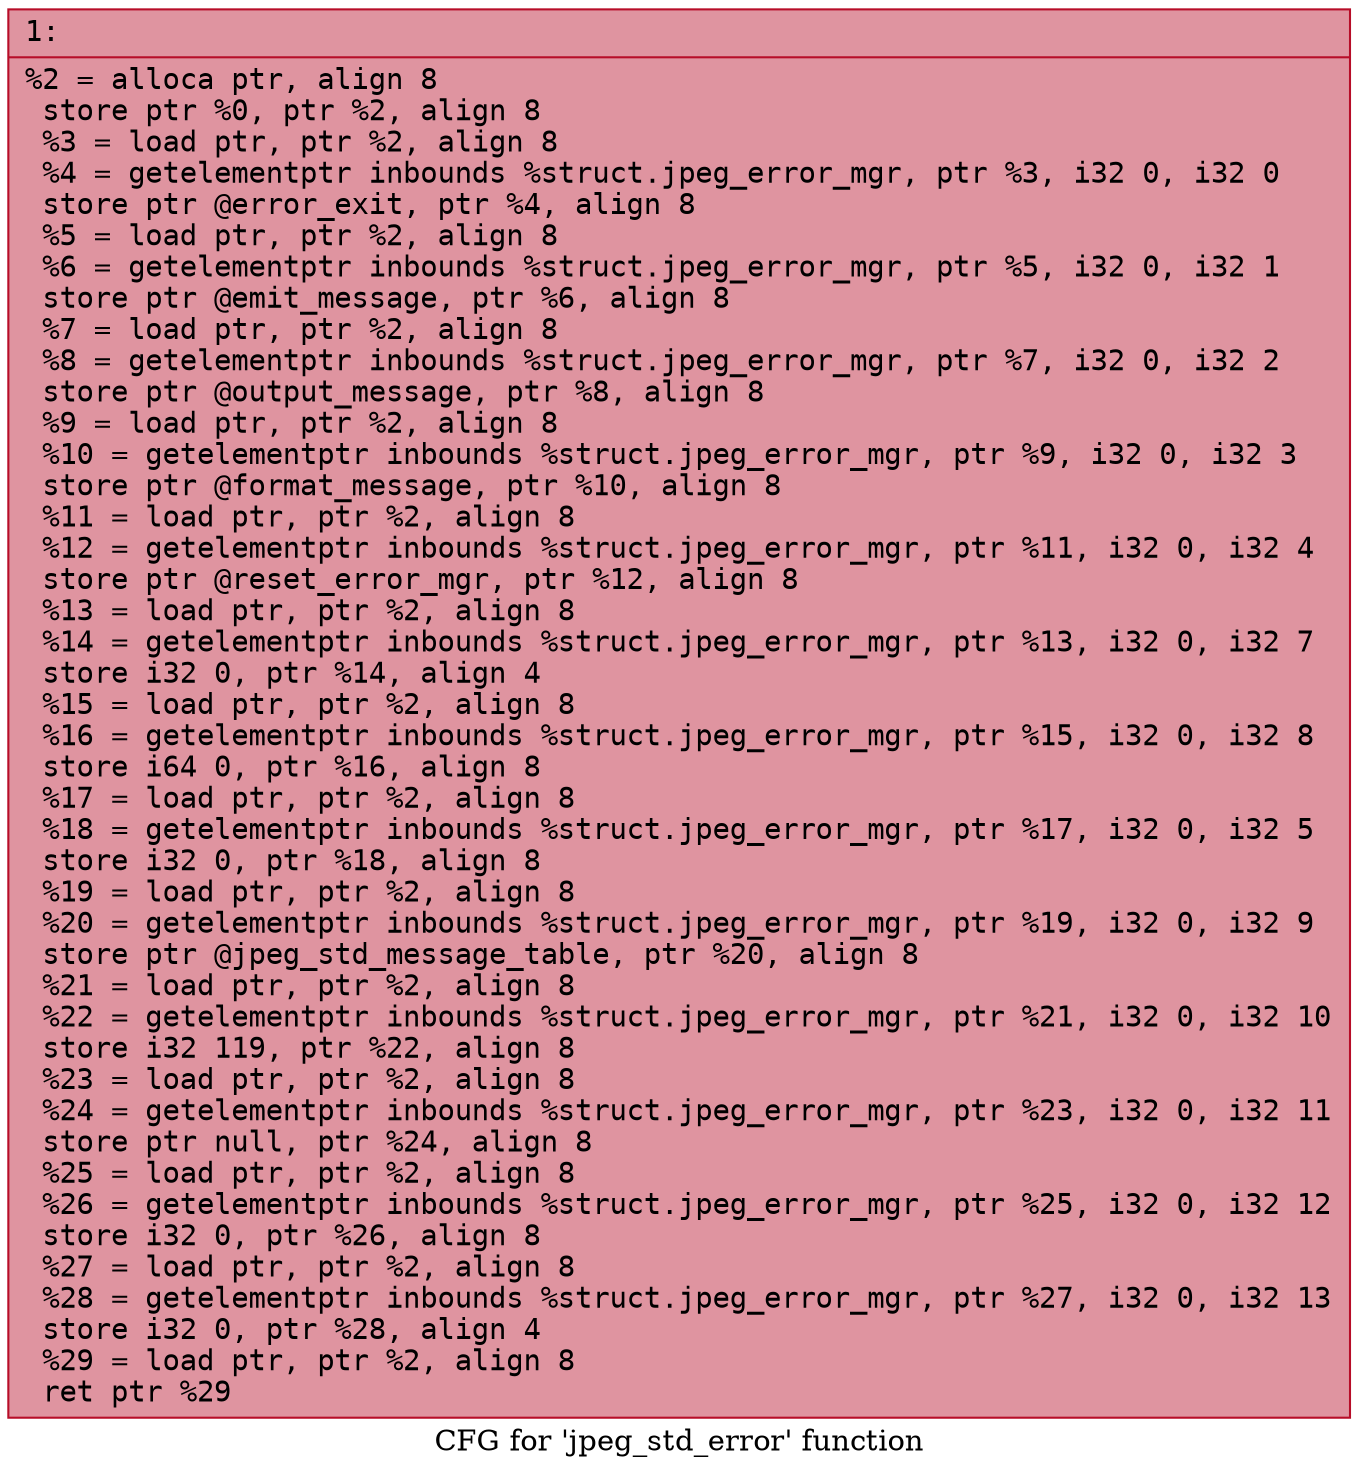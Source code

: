 digraph "CFG for 'jpeg_std_error' function" {
	label="CFG for 'jpeg_std_error' function";

	Node0x600003a36490 [shape=record,color="#b70d28ff", style=filled, fillcolor="#b70d2870" fontname="Courier",label="{1:\l|  %2 = alloca ptr, align 8\l  store ptr %0, ptr %2, align 8\l  %3 = load ptr, ptr %2, align 8\l  %4 = getelementptr inbounds %struct.jpeg_error_mgr, ptr %3, i32 0, i32 0\l  store ptr @error_exit, ptr %4, align 8\l  %5 = load ptr, ptr %2, align 8\l  %6 = getelementptr inbounds %struct.jpeg_error_mgr, ptr %5, i32 0, i32 1\l  store ptr @emit_message, ptr %6, align 8\l  %7 = load ptr, ptr %2, align 8\l  %8 = getelementptr inbounds %struct.jpeg_error_mgr, ptr %7, i32 0, i32 2\l  store ptr @output_message, ptr %8, align 8\l  %9 = load ptr, ptr %2, align 8\l  %10 = getelementptr inbounds %struct.jpeg_error_mgr, ptr %9, i32 0, i32 3\l  store ptr @format_message, ptr %10, align 8\l  %11 = load ptr, ptr %2, align 8\l  %12 = getelementptr inbounds %struct.jpeg_error_mgr, ptr %11, i32 0, i32 4\l  store ptr @reset_error_mgr, ptr %12, align 8\l  %13 = load ptr, ptr %2, align 8\l  %14 = getelementptr inbounds %struct.jpeg_error_mgr, ptr %13, i32 0, i32 7\l  store i32 0, ptr %14, align 4\l  %15 = load ptr, ptr %2, align 8\l  %16 = getelementptr inbounds %struct.jpeg_error_mgr, ptr %15, i32 0, i32 8\l  store i64 0, ptr %16, align 8\l  %17 = load ptr, ptr %2, align 8\l  %18 = getelementptr inbounds %struct.jpeg_error_mgr, ptr %17, i32 0, i32 5\l  store i32 0, ptr %18, align 8\l  %19 = load ptr, ptr %2, align 8\l  %20 = getelementptr inbounds %struct.jpeg_error_mgr, ptr %19, i32 0, i32 9\l  store ptr @jpeg_std_message_table, ptr %20, align 8\l  %21 = load ptr, ptr %2, align 8\l  %22 = getelementptr inbounds %struct.jpeg_error_mgr, ptr %21, i32 0, i32 10\l  store i32 119, ptr %22, align 8\l  %23 = load ptr, ptr %2, align 8\l  %24 = getelementptr inbounds %struct.jpeg_error_mgr, ptr %23, i32 0, i32 11\l  store ptr null, ptr %24, align 8\l  %25 = load ptr, ptr %2, align 8\l  %26 = getelementptr inbounds %struct.jpeg_error_mgr, ptr %25, i32 0, i32 12\l  store i32 0, ptr %26, align 8\l  %27 = load ptr, ptr %2, align 8\l  %28 = getelementptr inbounds %struct.jpeg_error_mgr, ptr %27, i32 0, i32 13\l  store i32 0, ptr %28, align 4\l  %29 = load ptr, ptr %2, align 8\l  ret ptr %29\l}"];
}
